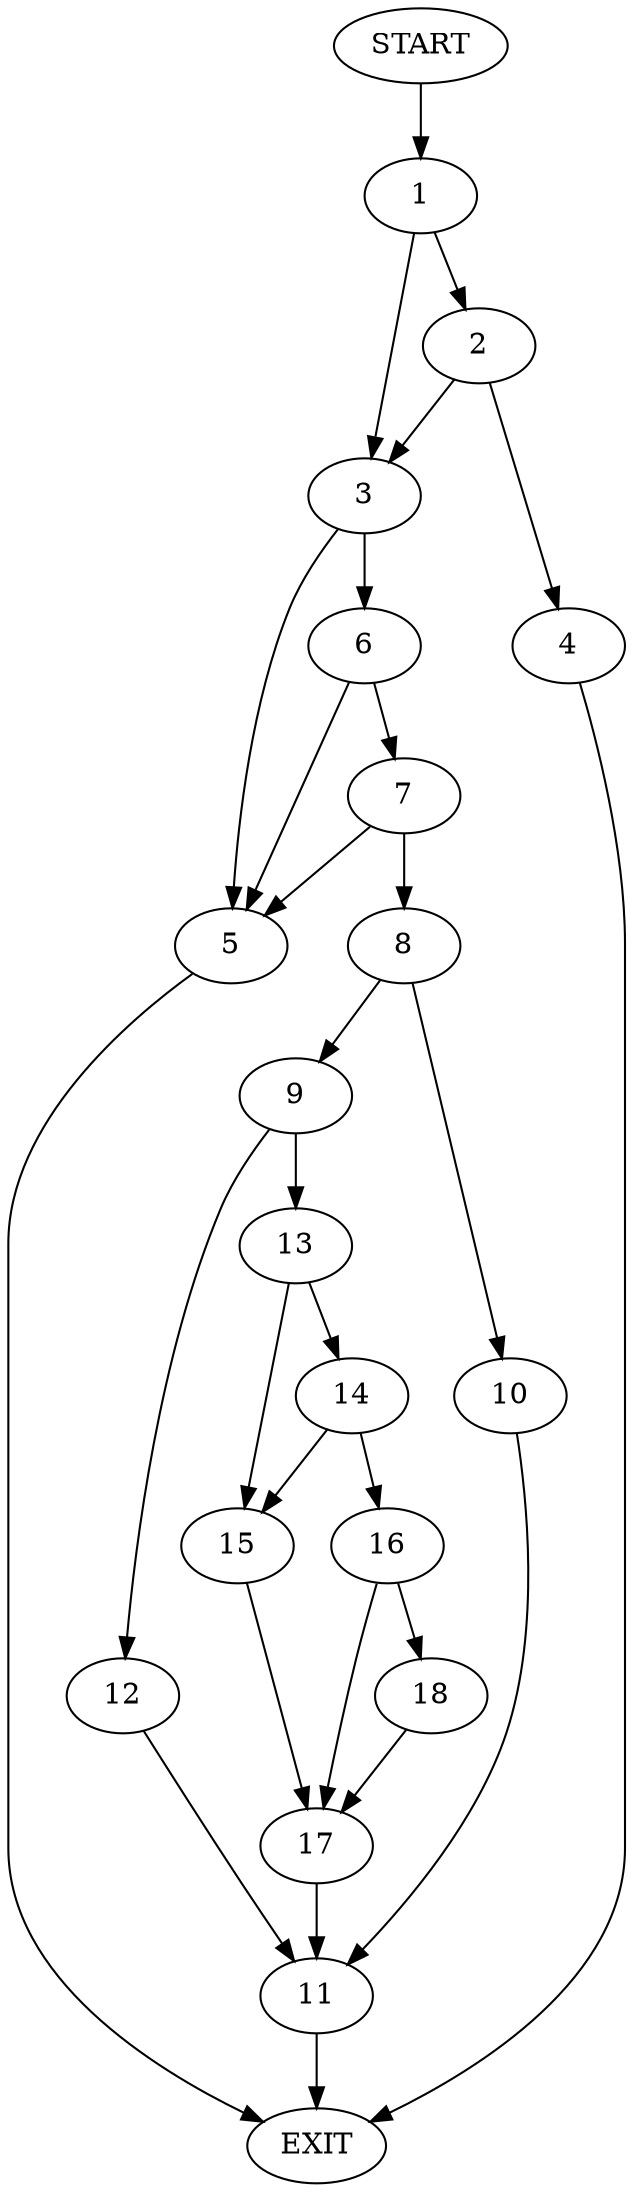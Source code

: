 digraph {
0 [label="START"]
19 [label="EXIT"]
0 -> 1
1 -> 2
1 -> 3
2 -> 3
2 -> 4
3 -> 5
3 -> 6
4 -> 19
5 -> 19
6 -> 5
6 -> 7
7 -> 5
7 -> 8
8 -> 9
8 -> 10
10 -> 11
9 -> 12
9 -> 13
11 -> 19
12 -> 11
13 -> 14
13 -> 15
14 -> 15
14 -> 16
15 -> 17
16 -> 17
16 -> 18
17 -> 11
18 -> 17
}
